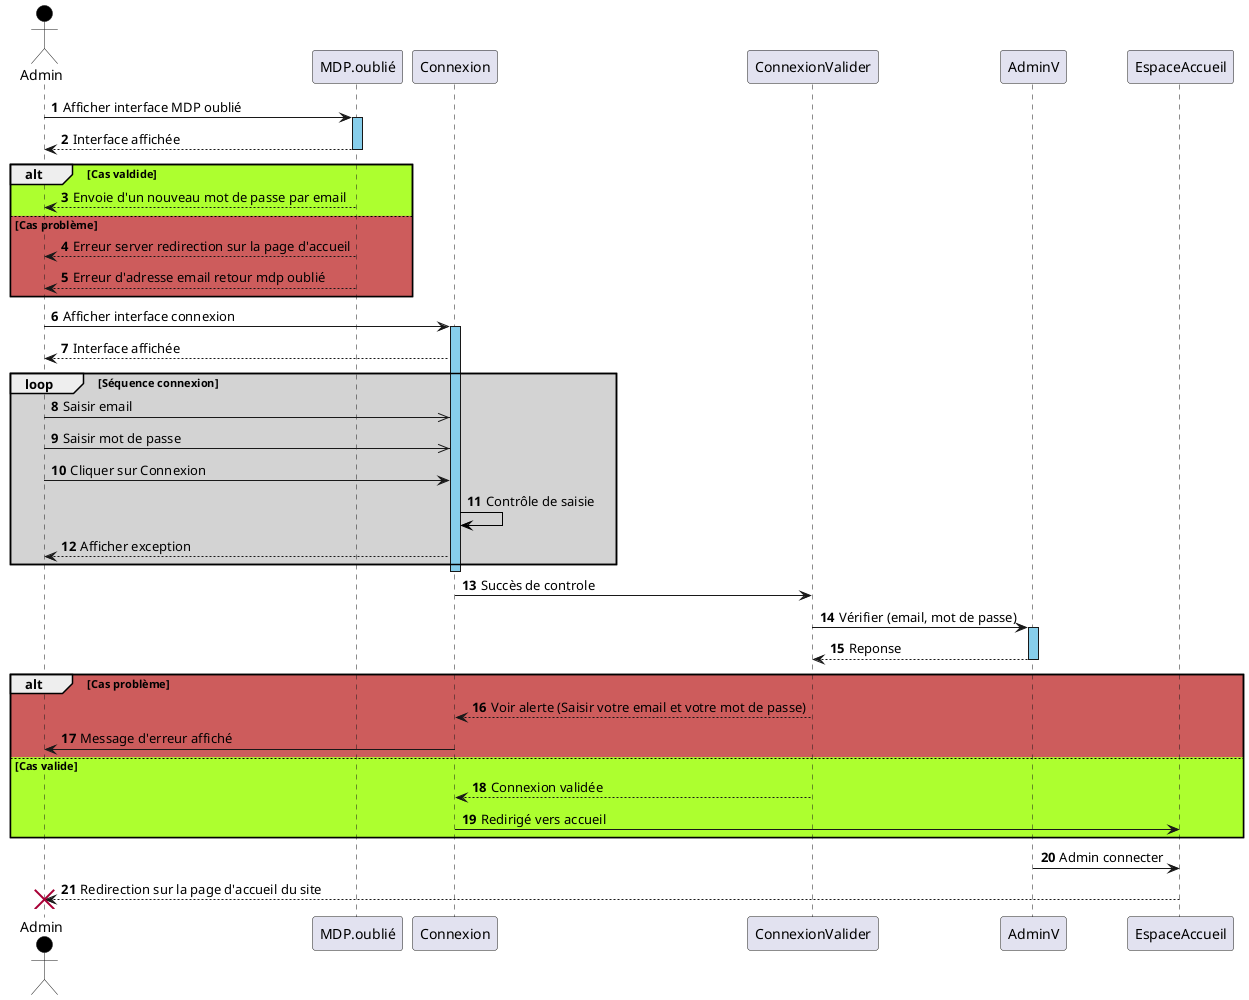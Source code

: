 @startuml Connecter
autonumber
actor Admin #Black
Admin -> MDP.oublié : Afficher interface MDP oublié
activate MDP.oublié #SkyBlue
MDP.oublié --> Admin : Interface affichée
deactivate MDP.oublié
alt #GreenYellow Cas valdide 
MDP.oublié --> Admin : Envoie d'un nouveau mot de passe par email
else #IndianRed Cas problème
MDP.oublié --> Admin : Erreur server redirection sur la page d'accueil
MDP.oublié --> Admin : Erreur d'adresse email retour mdp oublié
end


Admin -> Connexion : Afficher interface connexion
activate Connexion #SkyBlue
Connexion --> Admin : Interface affichée
loop #LightGrey Séquence connexion
Admin ->> Connexion : Saisir email
Admin ->> Connexion : Saisir mot de passe 
Admin -> Connexion : Cliquer sur Connexion
Connexion -[#Black]> Connexion : Contrôle de saisie
Connexion --> Admin : Afficher exception
end
deactivate Connexion
Connexion -> ConnexionValider : Succès de controle
deactivate ConnexionValider

ConnexionValider -> AdminV : Vérifier (email, mot de passe)
activate AdminV #SkyBlue
AdminV --> ConnexionValider : Reponse
deactivate AdminV
alt #IndianRed Cas problème
ConnexionValider --> Connexion : Voir alerte (Saisir votre email et votre mot de passe)
Connexion -> Admin : Message d'erreur affiché
else #GreenYellow Cas valide
ConnexionValider --> Connexion : Connexion validée
Connexion -> EspaceAccueil : Redirigé vers accueil
end 
deactivate Connexion

AdminV -> EspaceAccueil : Admin connecter
EspaceAccueil --> Admin : Redirection sur la page d'accueil du site
destroy Admin

@enduml